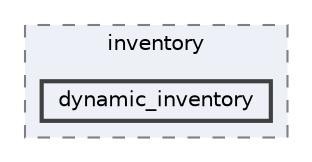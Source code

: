digraph "include/gamekit/systems/inventory/dynamic_inventory"
{
 // LATEX_PDF_SIZE
  bgcolor="transparent";
  edge [fontname=Helvetica,fontsize=10,labelfontname=Helvetica,labelfontsize=10];
  node [fontname=Helvetica,fontsize=10,shape=box,height=0.2,width=0.4];
  compound=true
  subgraph clusterdir_a8df474c10912ec33c14c38f1f023ff4 {
    graph [ bgcolor="#edf0f7", pencolor="grey50", label="inventory", fontname=Helvetica,fontsize=10 style="filled,dashed", URL="dir_a8df474c10912ec33c14c38f1f023ff4.html",tooltip=""]
  dir_4c23a4caed935f156fec3ec9f4d2d3b8 [label="dynamic_inventory", fillcolor="#edf0f7", color="grey25", style="filled,bold", URL="dir_4c23a4caed935f156fec3ec9f4d2d3b8.html",tooltip=""];
  }
}
